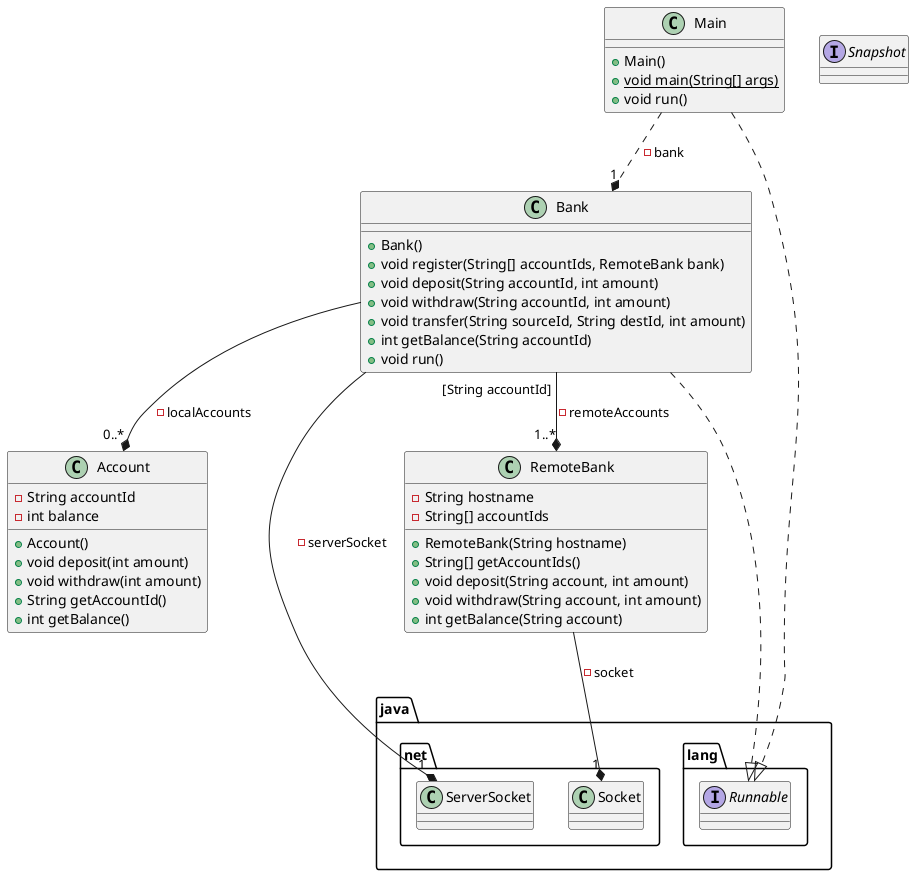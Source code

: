 @startuml P2P Bank
class Main {
    + Main()
    + {static} void main(String[] args)
    + void run()
}

class Bank {
    + Bank()
    + void register(String[] accountIds, RemoteBank bank)
    + void deposit(String accountId, int amount)
    + void withdraw(String accountId, int amount)
    + void transfer(String sourceId, String destId, int amount)
    + int getBalance(String accountId)
    + void run()
}

class RemoteBank {
    - String hostname
    - String[] accountIds
    + RemoteBank(String hostname)
    + String[] getAccountIds()
    + void deposit(String account, int amount)
    + void withdraw(String account, int amount)
    + int getBalance(String account)
}

class Account {
    - String accountId
    - int balance
    + Account()
    + void deposit(int amount)
    + void withdraw(int amount)
    + String getAccountId()
    + int getBalance()
}

interface java.lang.Runnable
interface Snapshot

Main ..* "1" Bank : - bank
Main ..|> java.lang.Runnable

Bank --* "1" java.net.ServerSocket : - serverSocket
Bank --* "0..*" Account : - localAccounts
Bank "[String accountId]" --* "1..*" RemoteBank : - remoteAccounts
Bank ..|> java.lang.Runnable

RemoteBank --* "1" java.net.Socket : - socket

@enduml